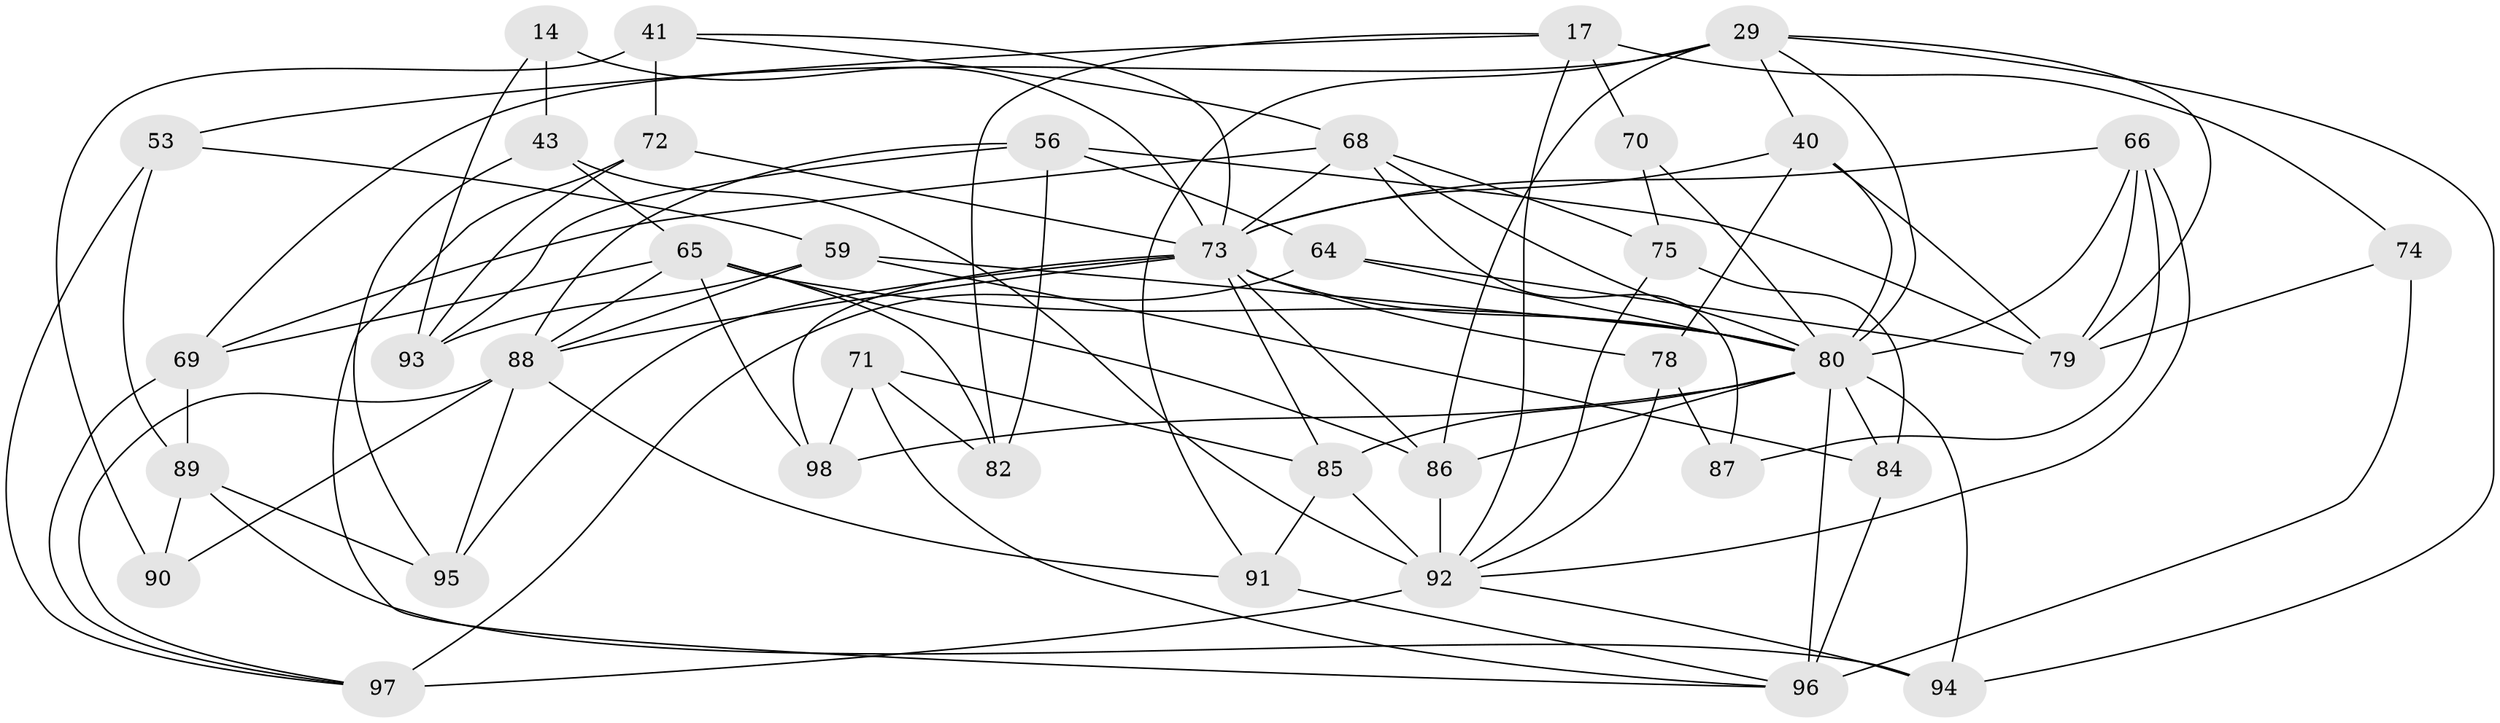 // original degree distribution, {4: 1.0}
// Generated by graph-tools (version 1.1) at 2025/02/03/04/25 22:02:48]
// undirected, 39 vertices, 101 edges
graph export_dot {
graph [start="1"]
  node [color=gray90,style=filled];
  14 [super="+9"];
  17 [super="+10"];
  29 [super="+26"];
  40 [super="+8"];
  41 [super="+2"];
  43;
  53;
  56 [super="+37"];
  59 [super="+21"];
  64 [super="+55"];
  65 [super="+3+38"];
  66 [super="+7+15"];
  68 [super="+44+47"];
  69 [super="+31"];
  70;
  71 [super="+13"];
  72 [super="+20"];
  73 [super="+1+18+24+62"];
  74;
  75;
  78 [super="+11"];
  79 [super="+57"];
  80 [super="+48+52+51"];
  82;
  84 [super="+77"];
  85 [super="+63"];
  86 [super="+16+45"];
  87;
  88 [super="+36+67+60"];
  89 [super="+12"];
  90;
  91;
  92 [super="+28+83"];
  93 [super="+49"];
  94;
  95 [super="+81"];
  96 [super="+6+58"];
  97 [super="+4+76"];
  98 [super="+61"];
  14 -- 93 [weight=2];
  14 -- 43;
  14 -- 73 [weight=3];
  17 -- 70 [weight=2];
  17 -- 53;
  17 -- 82;
  17 -- 74;
  17 -- 92;
  29 -- 79;
  29 -- 69 [weight=2];
  29 -- 40;
  29 -- 91;
  29 -- 94;
  29 -- 80;
  29 -- 86;
  40 -- 78 [weight=2];
  40 -- 79;
  40 -- 73;
  40 -- 80;
  41 -- 90 [weight=2];
  41 -- 73;
  41 -- 72 [weight=2];
  41 -- 68;
  43 -- 65;
  43 -- 92;
  43 -- 95;
  53 -- 59;
  53 -- 97;
  53 -- 89;
  56 -- 79 [weight=2];
  56 -- 64;
  56 -- 82;
  56 -- 93;
  56 -- 88;
  59 -- 93;
  59 -- 84 [weight=2];
  59 -- 80;
  59 -- 88;
  64 -- 80 [weight=2];
  64 -- 97 [weight=2];
  64 -- 79;
  65 -- 82;
  65 -- 98 [weight=2];
  65 -- 86;
  65 -- 69;
  65 -- 80;
  65 -- 88;
  66 -- 79 [weight=2];
  66 -- 87;
  66 -- 73 [weight=2];
  66 -- 80 [weight=2];
  66 -- 92;
  68 -- 87 [weight=2];
  68 -- 75;
  68 -- 73 [weight=2];
  68 -- 69;
  68 -- 80;
  69 -- 89;
  69 -- 97;
  70 -- 80;
  70 -- 75;
  71 -- 85;
  71 -- 98 [weight=2];
  71 -- 82;
  71 -- 96 [weight=2];
  72 -- 93 [weight=2];
  72 -- 96;
  72 -- 73;
  73 -- 78 [weight=2];
  73 -- 98;
  73 -- 95 [weight=2];
  73 -- 80;
  73 -- 86 [weight=3];
  73 -- 88 [weight=2];
  73 -- 85;
  74 -- 79;
  74 -- 96 [weight=2];
  75 -- 84;
  75 -- 92;
  78 -- 87;
  78 -- 92;
  80 -- 96 [weight=2];
  80 -- 84;
  80 -- 86;
  80 -- 98;
  80 -- 85;
  80 -- 94;
  84 -- 96 [weight=2];
  85 -- 91;
  85 -- 92 [weight=2];
  86 -- 92 [weight=4];
  88 -- 91;
  88 -- 90;
  88 -- 95;
  88 -- 97 [weight=2];
  89 -- 94;
  89 -- 90;
  89 -- 95 [weight=2];
  91 -- 96;
  92 -- 97 [weight=2];
  92 -- 94;
}
